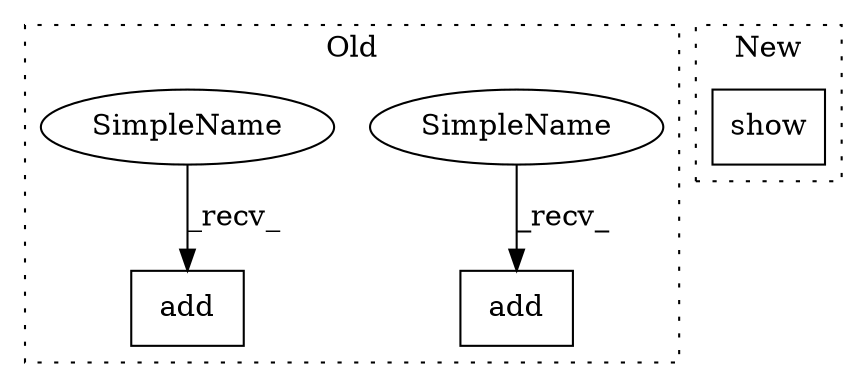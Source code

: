 digraph G {
subgraph cluster0 {
1 [label="add" a="32" s="3378,3406" l="4,1" shape="box"];
3 [label="add" a="32" s="3350,3366" l="4,1" shape="box"];
4 [label="SimpleName" a="42" s="3373" l="4" shape="ellipse"];
5 [label="SimpleName" a="42" s="3345" l="4" shape="ellipse"];
label = "Old";
style="dotted";
}
subgraph cluster1 {
2 [label="show" a="32" s="3728" l="6" shape="box"];
label = "New";
style="dotted";
}
4 -> 1 [label="_recv_"];
5 -> 3 [label="_recv_"];
}